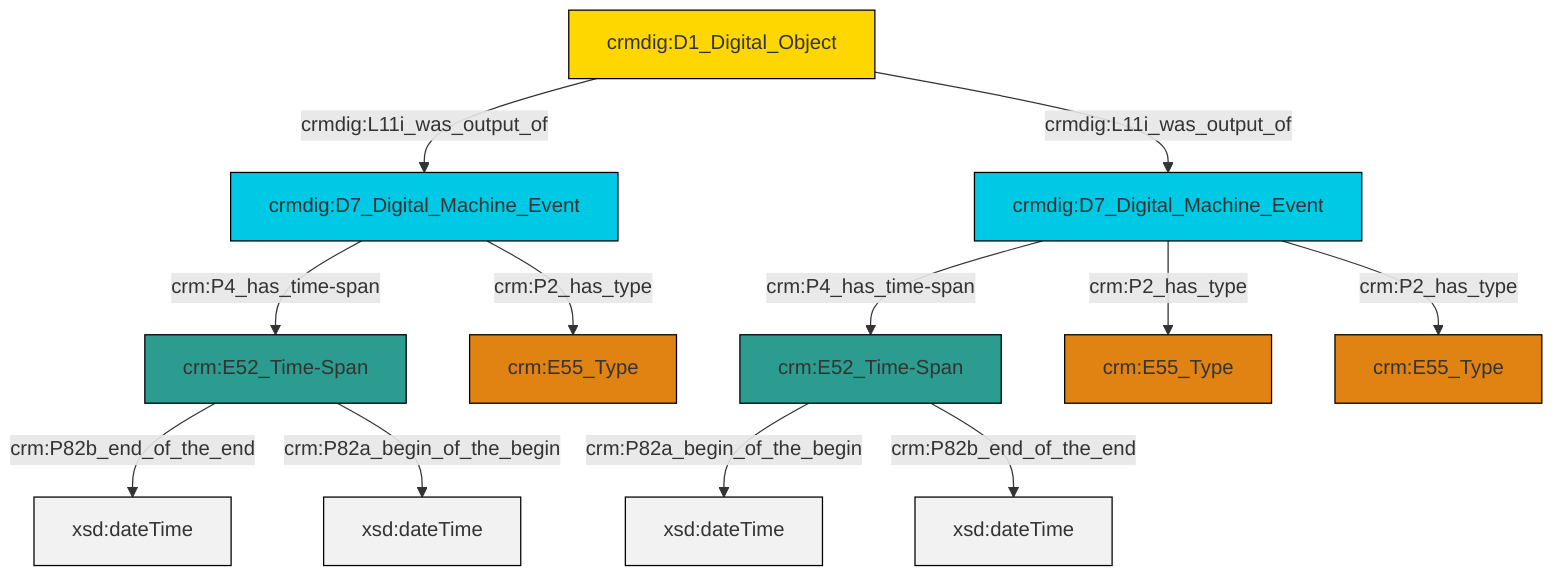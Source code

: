 graph TD
classDef Literal fill:#f2f2f2,stroke:#000000;
classDef CRM_Entity fill:#FFFFFF,stroke:#000000;
classDef Temporal_Entity fill:#00C9E6, stroke:#000000;
classDef Type fill:#E18312, stroke:#000000;
classDef Time-Span fill:#2C9C91, stroke:#000000;
classDef Appellation fill:#FFEB7F, stroke:#000000;
classDef Place fill:#008836, stroke:#000000;
classDef Persistent_Item fill:#B266B2, stroke:#000000;
classDef Conceptual_Object fill:#FFD700, stroke:#000000;
classDef Physical_Thing fill:#D2B48C, stroke:#000000;
classDef Actor fill:#f58aad, stroke:#000000;
classDef PC_Classes fill:#4ce600, stroke:#000000;
classDef Multi fill:#cccccc,stroke:#000000;

0["crm:E52_Time-Span"]:::Time-Span -->|crm:P82a_begin_of_the_begin| 1[xsd:dateTime]:::Literal
2["crmdig:D7_Digital_Machine_Event"]:::Temporal_Entity -->|crm:P4_has_time-span| 0["crm:E52_Time-Span"]:::Time-Span
7["crmdig:D7_Digital_Machine_Event"]:::Temporal_Entity -->|crm:P4_has_time-span| 8["crm:E52_Time-Span"]:::Time-Span
5["crmdig:D1_Digital_Object"]:::Conceptual_Object -->|crmdig:L11i_was_output_of| 7["crmdig:D7_Digital_Machine_Event"]:::Temporal_Entity
8["crm:E52_Time-Span"]:::Time-Span -->|crm:P82b_end_of_the_end| 17[xsd:dateTime]:::Literal
5["crmdig:D1_Digital_Object"]:::Conceptual_Object -->|crmdig:L11i_was_output_of| 2["crmdig:D7_Digital_Machine_Event"]:::Temporal_Entity
8["crm:E52_Time-Span"]:::Time-Span -->|crm:P82a_begin_of_the_begin| 18[xsd:dateTime]:::Literal
2["crmdig:D7_Digital_Machine_Event"]:::Temporal_Entity -->|crm:P2_has_type| 10["crm:E55_Type"]:::Type
2["crmdig:D7_Digital_Machine_Event"]:::Temporal_Entity -->|crm:P2_has_type| 3["crm:E55_Type"]:::Type
7["crmdig:D7_Digital_Machine_Event"]:::Temporal_Entity -->|crm:P2_has_type| 15["crm:E55_Type"]:::Type
0["crm:E52_Time-Span"]:::Time-Span -->|crm:P82b_end_of_the_end| 22[xsd:dateTime]:::Literal